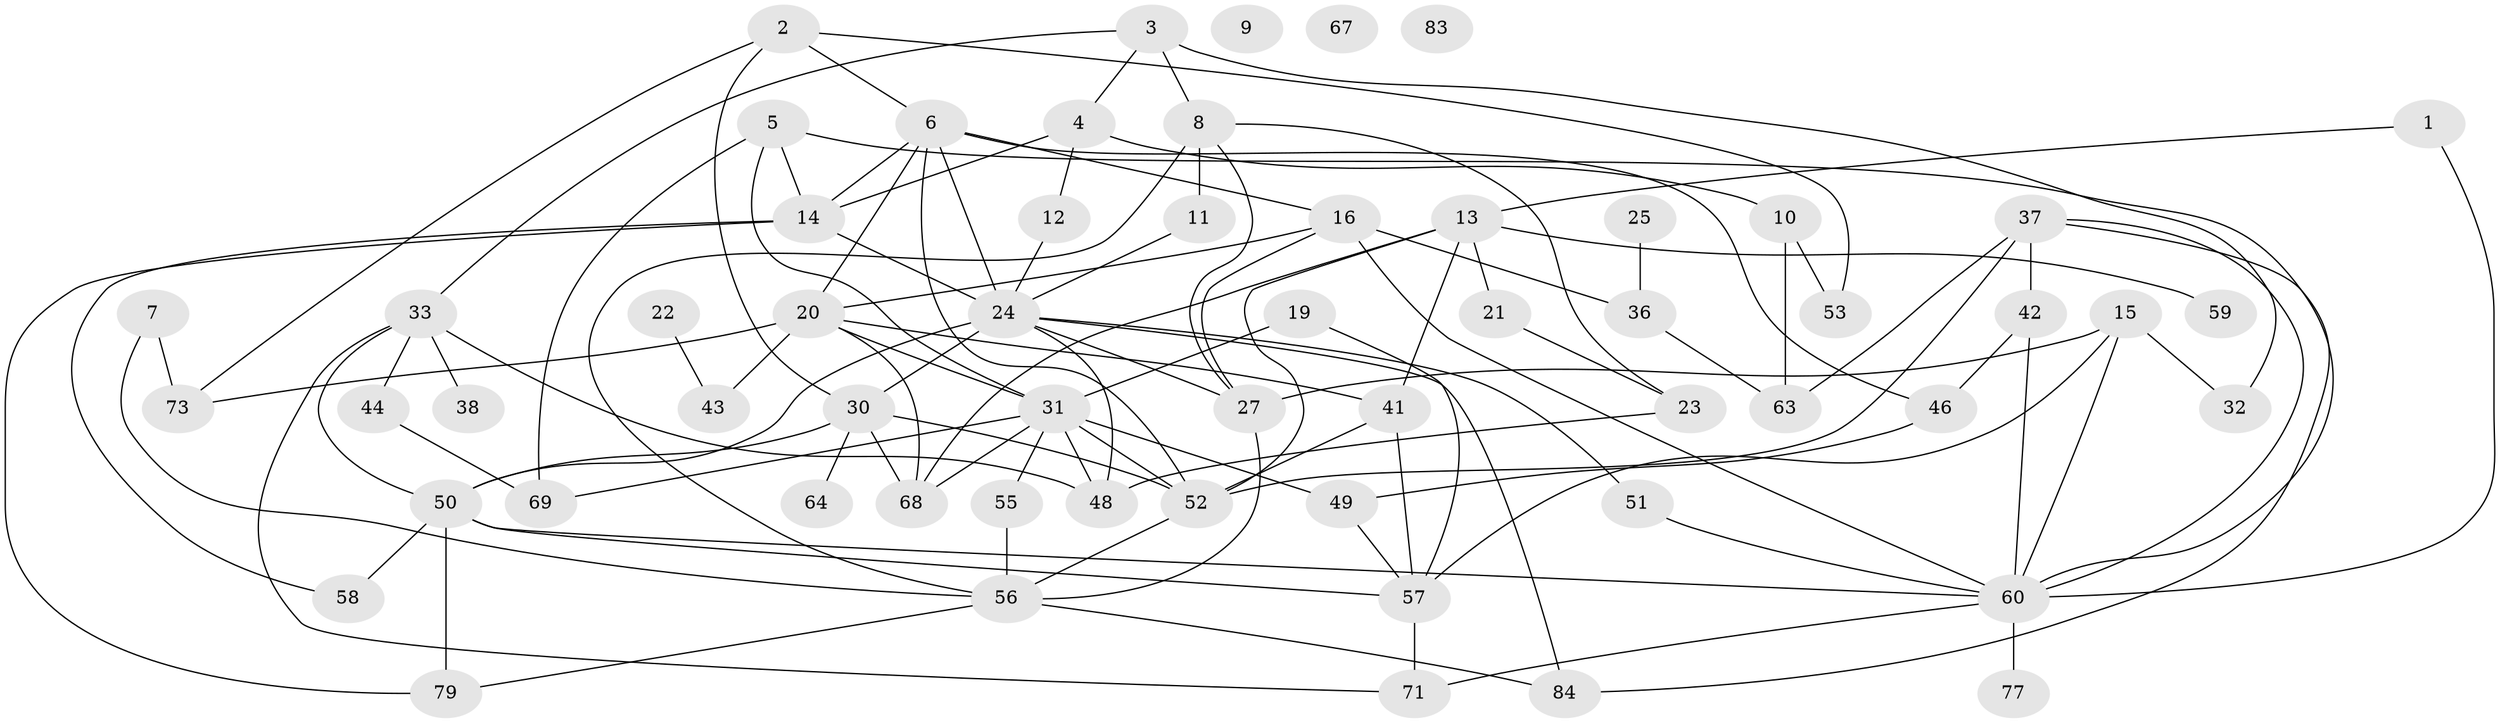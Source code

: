 // original degree distribution, {2: 0.2988505747126437, 4: 0.20689655172413793, 5: 0.08045977011494253, 0: 0.034482758620689655, 3: 0.1724137931034483, 1: 0.10344827586206896, 10: 0.011494252873563218, 6: 0.08045977011494253, 7: 0.011494252873563218}
// Generated by graph-tools (version 1.1) at 2025/41/03/06/25 10:41:20]
// undirected, 59 vertices, 107 edges
graph export_dot {
graph [start="1"]
  node [color=gray90,style=filled];
  1;
  2 [super="+78"];
  3 [super="+87"];
  4 [super="+40"];
  5;
  6 [super="+17"];
  7;
  8 [super="+35"];
  9;
  10 [super="+81"];
  11;
  12;
  13 [super="+39"];
  14 [super="+47"];
  15 [super="+18"];
  16;
  19;
  20 [super="+54"];
  21;
  22;
  23;
  24 [super="+28"];
  25 [super="+26"];
  27 [super="+29"];
  30 [super="+76"];
  31 [super="+34"];
  32;
  33 [super="+61"];
  36 [super="+70"];
  37 [super="+45"];
  38;
  41;
  42 [super="+62"];
  43;
  44;
  46;
  48;
  49;
  50 [super="+66"];
  51 [super="+86"];
  52 [super="+74"];
  53;
  55;
  56 [super="+72"];
  57 [super="+75"];
  58 [super="+85"];
  59;
  60 [super="+65"];
  63;
  64;
  67;
  68;
  69 [super="+80"];
  71;
  73 [super="+82"];
  77;
  79;
  83;
  84;
  1 -- 13;
  1 -- 60;
  2 -- 6;
  2 -- 53;
  2 -- 73;
  2 -- 30;
  3 -- 8;
  3 -- 32;
  3 -- 33;
  3 -- 4;
  4 -- 14;
  4 -- 10;
  4 -- 12;
  5 -- 60;
  5 -- 31;
  5 -- 14;
  5 -- 69;
  6 -- 20;
  6 -- 46;
  6 -- 52;
  6 -- 16;
  6 -- 24;
  6 -- 14;
  7 -- 56;
  7 -- 73;
  8 -- 56;
  8 -- 27;
  8 -- 11;
  8 -- 23;
  10 -- 63;
  10 -- 53;
  11 -- 24;
  12 -- 24;
  13 -- 52;
  13 -- 68;
  13 -- 21;
  13 -- 41;
  13 -- 59;
  14 -- 58;
  14 -- 79;
  14 -- 24;
  15 -- 27;
  15 -- 32;
  15 -- 57;
  15 -- 60;
  16 -- 36;
  16 -- 60;
  16 -- 20;
  16 -- 27;
  19 -- 31;
  19 -- 57;
  20 -- 31;
  20 -- 43;
  20 -- 68;
  20 -- 41;
  20 -- 73;
  21 -- 23;
  22 -- 43;
  23 -- 48;
  24 -- 48;
  24 -- 51;
  24 -- 84;
  24 -- 30;
  24 -- 27;
  24 -- 50;
  25 -- 36;
  27 -- 56;
  30 -- 64;
  30 -- 50 [weight=2];
  30 -- 68;
  30 -- 52;
  31 -- 48;
  31 -- 68;
  31 -- 49;
  31 -- 55;
  31 -- 52;
  31 -- 69;
  33 -- 38;
  33 -- 48;
  33 -- 50;
  33 -- 71;
  33 -- 44;
  36 -- 63;
  37 -- 52;
  37 -- 60;
  37 -- 84;
  37 -- 42;
  37 -- 63;
  41 -- 52;
  41 -- 57;
  42 -- 46;
  42 -- 60;
  44 -- 69;
  46 -- 49;
  49 -- 57;
  50 -- 79;
  50 -- 57;
  50 -- 60;
  50 -- 58;
  51 -- 60;
  52 -- 56;
  55 -- 56;
  56 -- 84;
  56 -- 79;
  57 -- 71;
  60 -- 71;
  60 -- 77;
}
